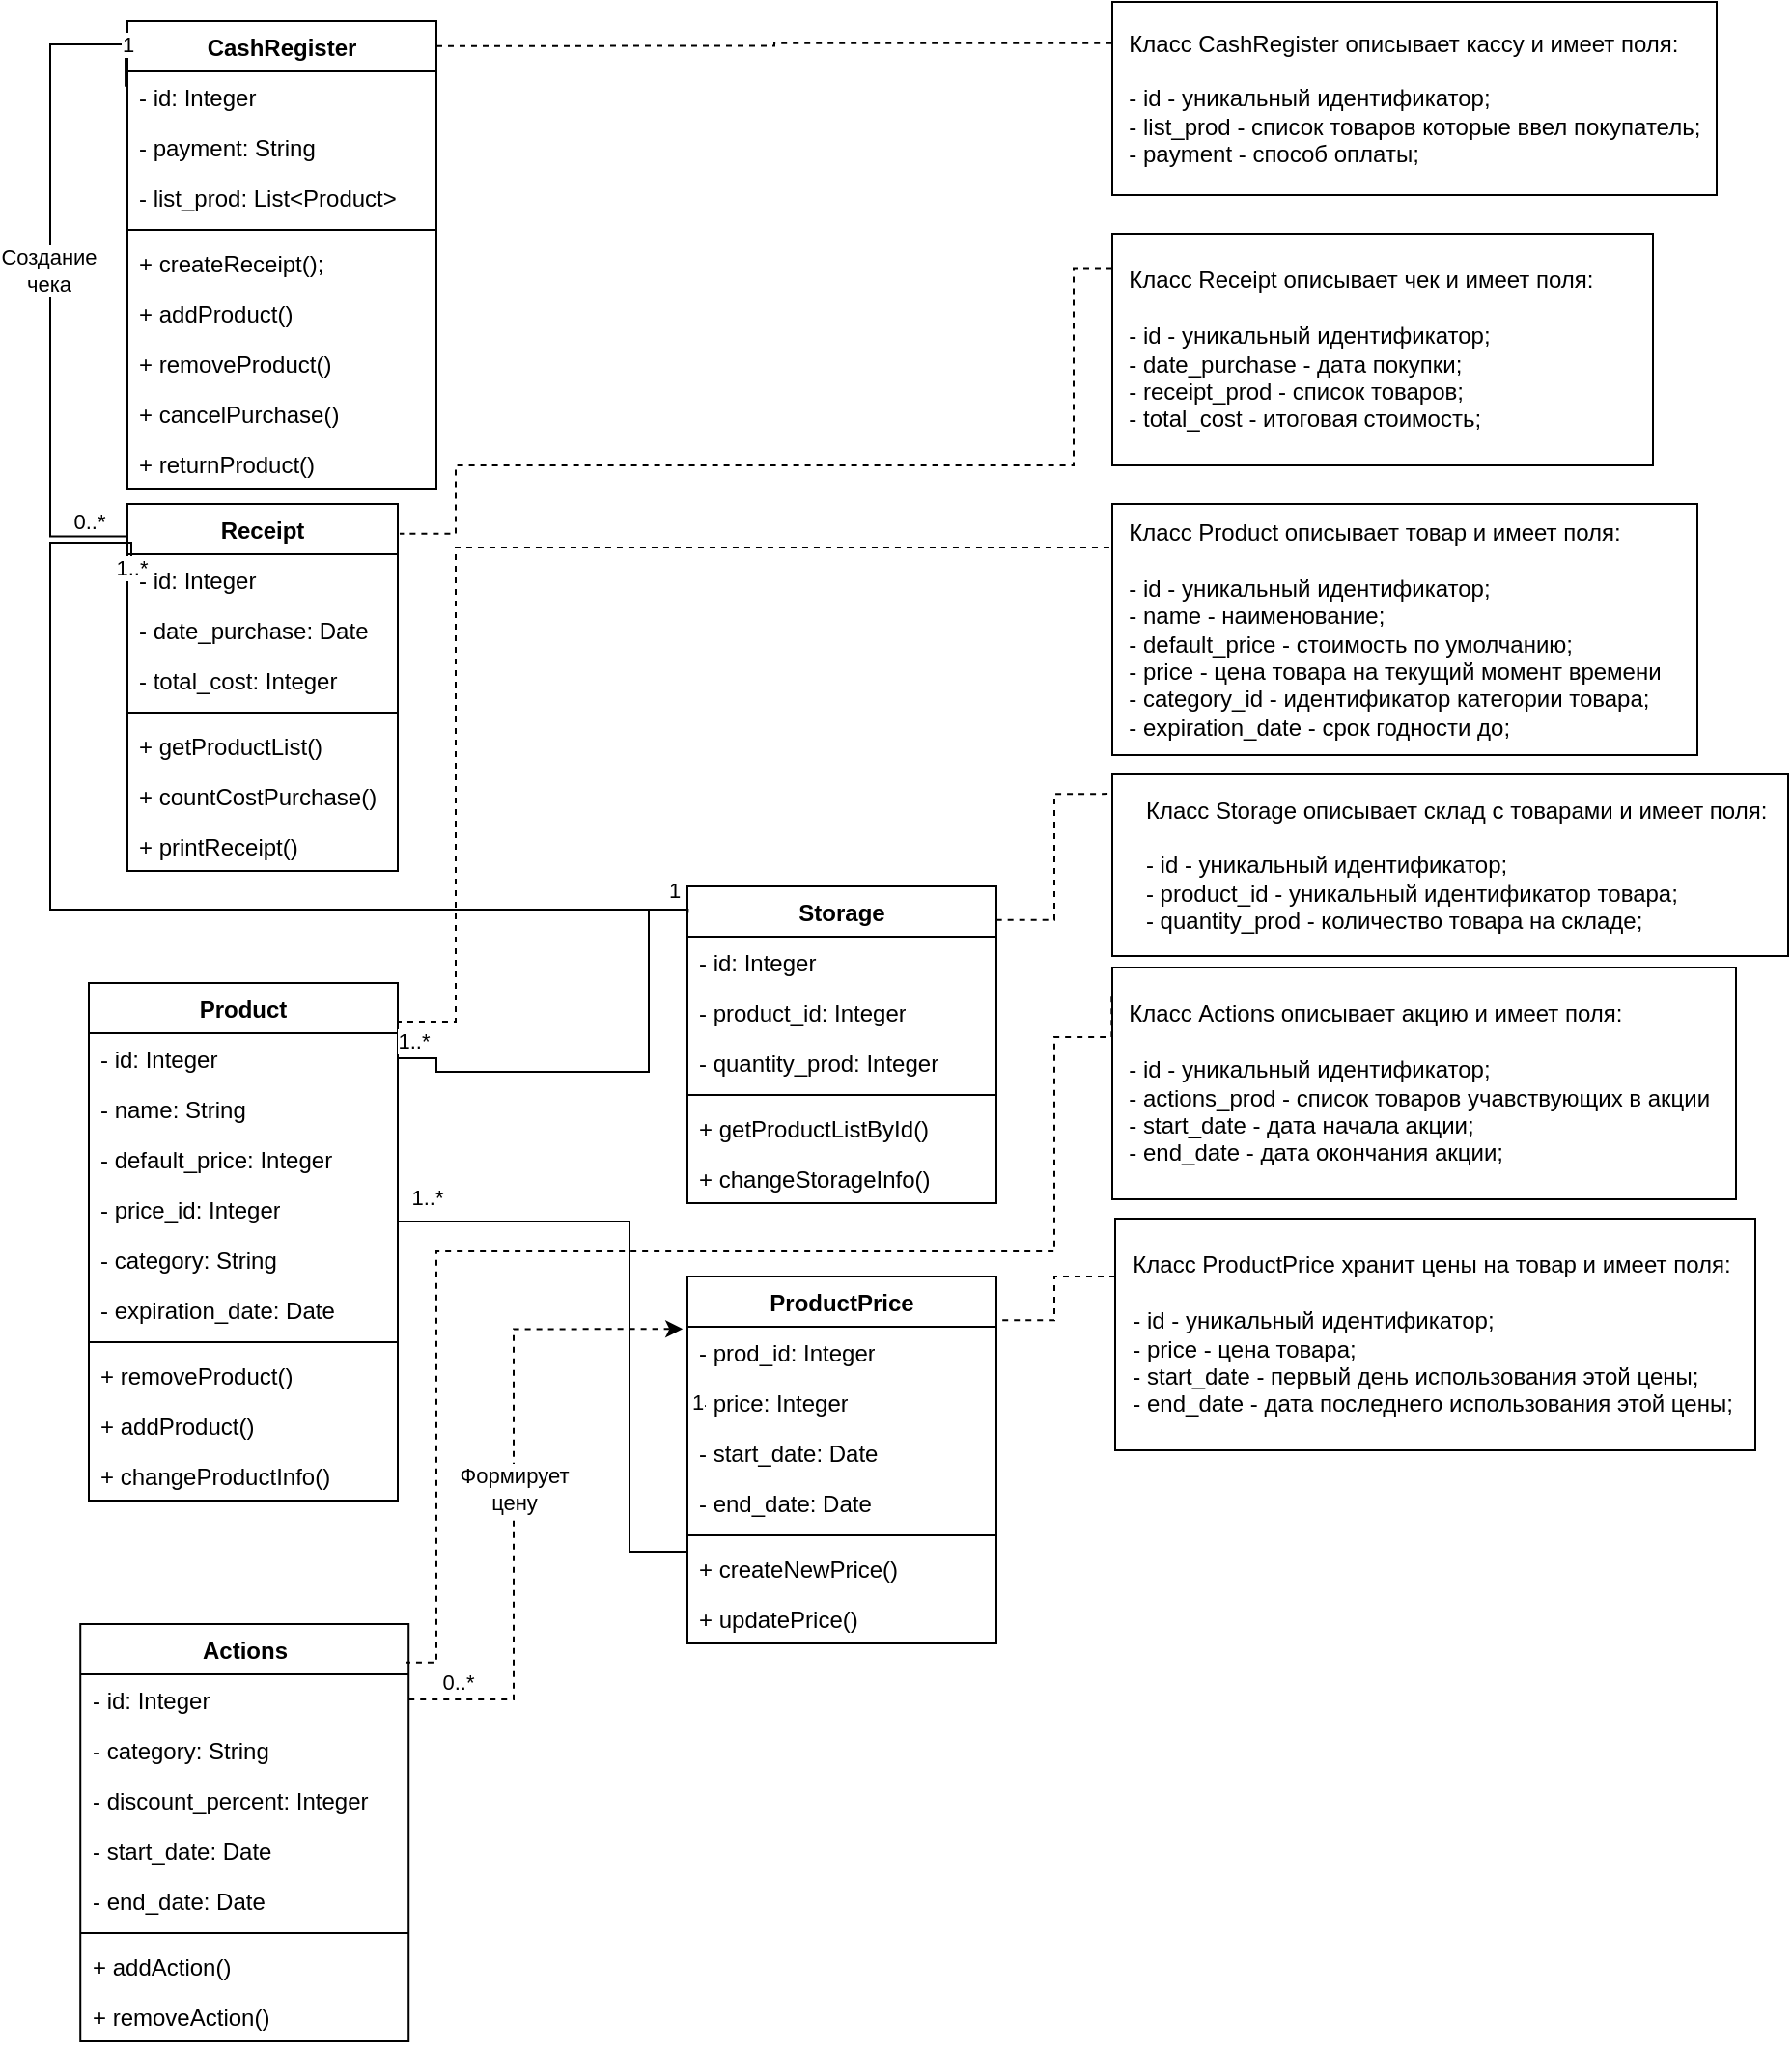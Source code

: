<mxfile version="24.8.3" pages="2">
  <diagram name="Страница — 1" id="jcjPnnef1QimTesesR7c">
    <mxGraphModel dx="1294" dy="1749" grid="1" gridSize="10" guides="1" tooltips="1" connect="1" arrows="1" fold="1" page="1" pageScale="1" pageWidth="827" pageHeight="1169" math="0" shadow="0">
      <root>
        <mxCell id="0" />
        <mxCell id="1" parent="0" />
        <mxCell id="q1_f-fq9vrWVQxnhj_u6-1" value="Product" style="swimlane;fontStyle=1;align=center;verticalAlign=top;childLayout=stackLayout;horizontal=1;startSize=26;horizontalStack=0;resizeParent=1;resizeParentMax=0;resizeLast=0;collapsible=1;marginBottom=0;whiteSpace=wrap;html=1;" vertex="1" parent="1">
          <mxGeometry x="60" y="-632" width="160" height="268" as="geometry" />
        </mxCell>
        <mxCell id="q1_f-fq9vrWVQxnhj_u6-5" value="- id: Integer" style="text;strokeColor=none;fillColor=none;align=left;verticalAlign=top;spacingLeft=4;spacingRight=4;overflow=hidden;rotatable=0;points=[[0,0.5],[1,0.5]];portConstraint=eastwest;whiteSpace=wrap;html=1;" vertex="1" parent="q1_f-fq9vrWVQxnhj_u6-1">
          <mxGeometry y="26" width="160" height="26" as="geometry" />
        </mxCell>
        <mxCell id="q1_f-fq9vrWVQxnhj_u6-6" value="- name: String" style="text;strokeColor=none;fillColor=none;align=left;verticalAlign=top;spacingLeft=4;spacingRight=4;overflow=hidden;rotatable=0;points=[[0,0.5],[1,0.5]];portConstraint=eastwest;whiteSpace=wrap;html=1;" vertex="1" parent="q1_f-fq9vrWVQxnhj_u6-1">
          <mxGeometry y="52" width="160" height="26" as="geometry" />
        </mxCell>
        <mxCell id="q1_f-fq9vrWVQxnhj_u6-7" value="- default_price: Integer" style="text;strokeColor=none;fillColor=none;align=left;verticalAlign=top;spacingLeft=4;spacingRight=4;overflow=hidden;rotatable=0;points=[[0,0.5],[1,0.5]];portConstraint=eastwest;whiteSpace=wrap;html=1;" vertex="1" parent="q1_f-fq9vrWVQxnhj_u6-1">
          <mxGeometry y="78" width="160" height="26" as="geometry" />
        </mxCell>
        <mxCell id="q1_f-fq9vrWVQxnhj_u6-145" value="- price_id: Integer" style="text;strokeColor=none;fillColor=none;align=left;verticalAlign=top;spacingLeft=4;spacingRight=4;overflow=hidden;rotatable=0;points=[[0,0.5],[1,0.5]];portConstraint=eastwest;whiteSpace=wrap;html=1;" vertex="1" parent="q1_f-fq9vrWVQxnhj_u6-1">
          <mxGeometry y="104" width="160" height="26" as="geometry" />
        </mxCell>
        <mxCell id="q1_f-fq9vrWVQxnhj_u6-2" value="- category: String" style="text;strokeColor=none;fillColor=none;align=left;verticalAlign=top;spacingLeft=4;spacingRight=4;overflow=hidden;rotatable=0;points=[[0,0.5],[1,0.5]];portConstraint=eastwest;whiteSpace=wrap;html=1;" vertex="1" parent="q1_f-fq9vrWVQxnhj_u6-1">
          <mxGeometry y="130" width="160" height="26" as="geometry" />
        </mxCell>
        <mxCell id="q1_f-fq9vrWVQxnhj_u6-39" value="- expiration_date: Date" style="text;strokeColor=none;fillColor=none;align=left;verticalAlign=top;spacingLeft=4;spacingRight=4;overflow=hidden;rotatable=0;points=[[0,0.5],[1,0.5]];portConstraint=eastwest;whiteSpace=wrap;html=1;" vertex="1" parent="q1_f-fq9vrWVQxnhj_u6-1">
          <mxGeometry y="156" width="160" height="26" as="geometry" />
        </mxCell>
        <mxCell id="q1_f-fq9vrWVQxnhj_u6-3" value="" style="line;strokeWidth=1;fillColor=none;align=left;verticalAlign=middle;spacingTop=-1;spacingLeft=3;spacingRight=3;rotatable=0;labelPosition=right;points=[];portConstraint=eastwest;strokeColor=inherit;" vertex="1" parent="q1_f-fq9vrWVQxnhj_u6-1">
          <mxGeometry y="182" width="160" height="8" as="geometry" />
        </mxCell>
        <mxCell id="q1_f-fq9vrWVQxnhj_u6-174" value="+ removeProduct&lt;span style=&quot;color: rgba(0, 0, 0, 0); font-family: monospace; font-size: 0px; text-wrap: nowrap;&quot;&gt;%3CmxGraphModel%3E%3Croot%3E%3CmxCell%20id%3D%220%22%2F%3E%3CmxCell%20id%3D%221%22%20parent%3D%220%22%2F%3E%3CmxCell%20id%3D%222%22%20value%3D%22%2B%20addPurchase()%22%20style%3D%22text%3BstrokeColor%3Dnone%3BfillColor%3Dnone%3Balign%3Dleft%3BverticalAlign%3Dtop%3BspacingLeft%3D4%3BspacingRight%3D4%3Boverflow%3Dhidden%3Brotatable%3D0%3Bpoints%3D%5B%5B0%2C0.5%5D%2C%5B1%2C0.5%5D%5D%3BportConstraint%3Deastwest%3BwhiteSpace%3Dwrap%3Bhtml%3D1%3B%22%20vertex%3D%221%22%20parent%3D%221%22%3E%3CmxGeometry%20x%3D%2280%22%20y%3D%22-1018%22%20width%3D%22300%22%20height%3D%2226%22%20as%3D%22geometry%22%2F%3E%3C%2FmxCell%3E%3C%2Froot%3E%3C%2FmxGraphModel%3E&lt;/span&gt;()" style="text;strokeColor=none;fillColor=none;align=left;verticalAlign=top;spacingLeft=4;spacingRight=4;overflow=hidden;rotatable=0;points=[[0,0.5],[1,0.5]];portConstraint=eastwest;whiteSpace=wrap;html=1;" vertex="1" parent="q1_f-fq9vrWVQxnhj_u6-1">
          <mxGeometry y="190" width="160" height="26" as="geometry" />
        </mxCell>
        <mxCell id="q1_f-fq9vrWVQxnhj_u6-179" value="+ addProduct&lt;span style=&quot;color: rgba(0, 0, 0, 0); font-family: monospace; font-size: 0px; text-wrap: nowrap;&quot;&gt;%3CmxGraphModel%3E%3Croot%3E%3CmxCell%20id%3D%220%22%2F%3E%3CmxCell%20id%3D%221%22%20parent%3D%220%22%2F%3E%3CmxCell%20id%3D%222%22%20value%3D%22%2B%20addPurchase()%22%20style%3D%22text%3BstrokeColor%3Dnone%3BfillColor%3Dnone%3Balign%3Dleft%3BverticalAlign%3Dtop%3BspacingLeft%3D4%3BspacingRight%3D4%3Boverflow%3Dhidden%3Brotatable%3D0%3Bpoints%3D%5B%5B0%2C0.5%5D%2C%5B1%2C0.5%5D%5D%3BportConstraint%3Deastwest%3BwhiteSpace%3Dwrap%3Bhtml%3D1%3B%22%20vertex%3D%221%22%20parent%3D%221%22%3E%3CmxGeometry%20x%3D%2280%22%20y%3D%22-1018%22%20width%3D%22300%22%20height%3D%2226%22%20as%3D%22geometry%22%2F%3E%3C%2FmxCell%3E%3C%2Froot%3E%3C%2FmxGraphModel%3E&lt;/span&gt;()" style="text;strokeColor=none;fillColor=none;align=left;verticalAlign=top;spacingLeft=4;spacingRight=4;overflow=hidden;rotatable=0;points=[[0,0.5],[1,0.5]];portConstraint=eastwest;whiteSpace=wrap;html=1;" vertex="1" parent="q1_f-fq9vrWVQxnhj_u6-1">
          <mxGeometry y="216" width="160" height="26" as="geometry" />
        </mxCell>
        <mxCell id="q1_f-fq9vrWVQxnhj_u6-173" value="+ changeProductInfo&lt;span style=&quot;color: rgba(0, 0, 0, 0); font-family: monospace; font-size: 0px; text-wrap: nowrap;&quot;&gt;%3CmxGraphModel%3E%3Croot%3E%3CmxCell%20id%3D%220%22%2F%3E%3CmxCell%20id%3D%221%22%20parent%3D%220%22%2F%3E%3CmxCell%20id%3D%222%22%20value%3D%22%2B%20addPurchase()%22%20style%3D%22text%3BstrokeColor%3Dnone%3BfillColor%3Dnone%3Balign%3Dleft%3BverticalAlign%3Dtop%3BspacingLeft%3D4%3BspacingRight%3D4%3Boverflow%3Dhidden%3Brotatable%3D0%3Bpoints%3D%5B%5B0%2C0.5%5D%2C%5B1%2C0.5%5D%5D%3BportConstraint%3Deastwest%3BwhiteSpace%3Dwrap%3Bhtml%3D1%3B%22%20vertex%3D%221%22%20parent%3D%221%22%3E%3CmxGeometry%20x%3D%2280%22%20y%3D%22-1018%22%20width%3D%22300%22%20height%3D%2226%22%20as%3D%22geometry%22%2F%3E%3C%2FmxCell%3E%3C%2Froot%3E%3C%2FmxGraphModel%3E&lt;/span&gt;()" style="text;strokeColor=none;fillColor=none;align=left;verticalAlign=top;spacingLeft=4;spacingRight=4;overflow=hidden;rotatable=0;points=[[0,0.5],[1,0.5]];portConstraint=eastwest;whiteSpace=wrap;html=1;" vertex="1" parent="q1_f-fq9vrWVQxnhj_u6-1">
          <mxGeometry y="242" width="160" height="26" as="geometry" />
        </mxCell>
        <mxCell id="q1_f-fq9vrWVQxnhj_u6-8" value="&amp;nbsp; Класс Product описывает товар и имеет поля:&amp;nbsp;&lt;div&gt;&lt;br&gt;&lt;div&gt;&amp;nbsp; - id - уникальный идентификатор;&lt;/div&gt;&lt;div&gt;&amp;nbsp; - name - наименование;&lt;/div&gt;&lt;div&gt;&amp;nbsp; - default_price - стоимость по умолчанию;&lt;/div&gt;&lt;div&gt;&amp;nbsp; - price - цена товара на текущий момент времени&lt;/div&gt;&lt;div&gt;&amp;nbsp; - category_id - идентификатор категории товара;&lt;/div&gt;&lt;/div&gt;&lt;div&gt;&amp;nbsp; - expiration_date - срок годности до;&lt;/div&gt;" style="html=1;dropTarget=0;whiteSpace=wrap;align=left;" vertex="1" parent="1">
          <mxGeometry x="590" y="-880" width="303" height="130" as="geometry" />
        </mxCell>
        <mxCell id="q1_f-fq9vrWVQxnhj_u6-12" value="Storage" style="swimlane;fontStyle=1;align=center;verticalAlign=top;childLayout=stackLayout;horizontal=1;startSize=26;horizontalStack=0;resizeParent=1;resizeParentMax=0;resizeLast=0;collapsible=1;marginBottom=0;whiteSpace=wrap;html=1;" vertex="1" parent="1">
          <mxGeometry x="370" y="-682" width="160" height="164" as="geometry" />
        </mxCell>
        <mxCell id="q1_f-fq9vrWVQxnhj_u6-20" value="- id: Integer" style="text;strokeColor=none;fillColor=none;align=left;verticalAlign=top;spacingLeft=4;spacingRight=4;overflow=hidden;rotatable=0;points=[[0,0.5],[1,0.5]];portConstraint=eastwest;whiteSpace=wrap;html=1;" vertex="1" parent="q1_f-fq9vrWVQxnhj_u6-12">
          <mxGeometry y="26" width="160" height="26" as="geometry" />
        </mxCell>
        <mxCell id="q1_f-fq9vrWVQxnhj_u6-21" value="- product_id: Integer" style="text;strokeColor=none;fillColor=none;align=left;verticalAlign=top;spacingLeft=4;spacingRight=4;overflow=hidden;rotatable=0;points=[[0,0.5],[1,0.5]];portConstraint=eastwest;whiteSpace=wrap;html=1;" vertex="1" parent="q1_f-fq9vrWVQxnhj_u6-12">
          <mxGeometry y="52" width="160" height="26" as="geometry" />
        </mxCell>
        <mxCell id="q1_f-fq9vrWVQxnhj_u6-13" value="- quantity_prod: Integer" style="text;strokeColor=none;fillColor=none;align=left;verticalAlign=top;spacingLeft=4;spacingRight=4;overflow=hidden;rotatable=0;points=[[0,0.5],[1,0.5]];portConstraint=eastwest;whiteSpace=wrap;html=1;" vertex="1" parent="q1_f-fq9vrWVQxnhj_u6-12">
          <mxGeometry y="78" width="160" height="26" as="geometry" />
        </mxCell>
        <mxCell id="q1_f-fq9vrWVQxnhj_u6-14" value="" style="line;strokeWidth=1;fillColor=none;align=left;verticalAlign=middle;spacingTop=-1;spacingLeft=3;spacingRight=3;rotatable=0;labelPosition=right;points=[];portConstraint=eastwest;strokeColor=inherit;" vertex="1" parent="q1_f-fq9vrWVQxnhj_u6-12">
          <mxGeometry y="104" width="160" height="8" as="geometry" />
        </mxCell>
        <mxCell id="q1_f-fq9vrWVQxnhj_u6-172" value="+ getProductListById()" style="text;strokeColor=none;fillColor=none;align=left;verticalAlign=top;spacingLeft=4;spacingRight=4;overflow=hidden;rotatable=0;points=[[0,0.5],[1,0.5]];portConstraint=eastwest;whiteSpace=wrap;html=1;" vertex="1" parent="q1_f-fq9vrWVQxnhj_u6-12">
          <mxGeometry y="112" width="160" height="26" as="geometry" />
        </mxCell>
        <mxCell id="q1_f-fq9vrWVQxnhj_u6-185" value="+ changeStorageInfo()" style="text;strokeColor=none;fillColor=none;align=left;verticalAlign=top;spacingLeft=4;spacingRight=4;overflow=hidden;rotatable=0;points=[[0,0.5],[1,0.5]];portConstraint=eastwest;whiteSpace=wrap;html=1;" vertex="1" parent="q1_f-fq9vrWVQxnhj_u6-12">
          <mxGeometry y="138" width="160" height="26" as="geometry" />
        </mxCell>
        <mxCell id="q1_f-fq9vrWVQxnhj_u6-16" value="&lt;div style=&quot;text-align: left;&quot;&gt;&lt;span style=&quot;background-color: initial;&quot;&gt;&amp;nbsp; Класс Storage описывает склад с товарами и имеет поля:&lt;/span&gt;&lt;/div&gt;&lt;div style=&quot;text-align: left;&quot;&gt;&lt;span style=&quot;background-color: initial;&quot;&gt;&lt;br&gt;&lt;/span&gt;&lt;/div&gt;&lt;div style=&quot;text-align: left;&quot;&gt;&amp;nbsp; - id - уникальный идентификатор;&lt;/div&gt;&lt;div style=&quot;text-align: left;&quot;&gt;&amp;nbsp; - product_id - уникальный идентификатор товара;&amp;nbsp;&lt;/div&gt;&lt;div style=&quot;text-align: left;&quot;&gt;&amp;nbsp; - quantity_prod - количество товара на складе;&lt;/div&gt;" style="html=1;dropTarget=0;whiteSpace=wrap;perimeterSpacing=0;" vertex="1" parent="1">
          <mxGeometry x="590" y="-740" width="350" height="94" as="geometry" />
        </mxCell>
        <mxCell id="q1_f-fq9vrWVQxnhj_u6-22" style="edgeStyle=orthogonalEdgeStyle;rounded=0;orthogonalLoop=1;jettySize=auto;html=1;dashed=1;endArrow=none;endFill=0;exitX=-0.005;exitY=0.173;exitDx=0;exitDy=0;exitPerimeter=0;entryX=1;entryY=0.069;entryDx=0;entryDy=0;entryPerimeter=0;" edge="1" parent="1" source="q1_f-fq9vrWVQxnhj_u6-8" target="q1_f-fq9vrWVQxnhj_u6-1">
          <mxGeometry relative="1" as="geometry">
            <mxPoint x="-1" y="-700" as="sourcePoint" />
            <mxPoint x="48.4" y="-701.38" as="targetPoint" />
            <Array as="points">
              <mxPoint x="250" y="-858" />
              <mxPoint x="250" y="-612" />
              <mxPoint x="220" y="-612" />
            </Array>
          </mxGeometry>
        </mxCell>
        <mxCell id="q1_f-fq9vrWVQxnhj_u6-23" style="edgeStyle=orthogonalEdgeStyle;rounded=0;orthogonalLoop=1;jettySize=auto;html=1;exitX=0.999;exitY=0.106;exitDx=0;exitDy=0;entryX=-0.002;entryY=0.107;entryDx=0;entryDy=0;entryPerimeter=0;exitPerimeter=0;endArrow=none;endFill=0;dashed=1;" edge="1" parent="1" source="q1_f-fq9vrWVQxnhj_u6-12" target="q1_f-fq9vrWVQxnhj_u6-16">
          <mxGeometry relative="1" as="geometry">
            <mxPoint x="560" y="-722.8" as="sourcePoint" />
          </mxGeometry>
        </mxCell>
        <mxCell id="q1_f-fq9vrWVQxnhj_u6-24" style="edgeStyle=orthogonalEdgeStyle;rounded=0;orthogonalLoop=1;jettySize=auto;html=1;exitX=1;exitY=0.5;exitDx=0;exitDy=0;endArrow=none;endFill=0;startArrow=none;startFill=0;entryX=0.001;entryY=0.084;entryDx=0;entryDy=0;entryPerimeter=0;" edge="1" parent="1" source="q1_f-fq9vrWVQxnhj_u6-5" target="q1_f-fq9vrWVQxnhj_u6-12">
          <mxGeometry relative="1" as="geometry">
            <mxPoint x="360" y="-660" as="targetPoint" />
            <Array as="points">
              <mxPoint x="240" y="-593" />
              <mxPoint x="240" y="-586" />
              <mxPoint x="350" y="-586" />
              <mxPoint x="350" y="-670" />
              <mxPoint x="370" y="-670" />
            </Array>
          </mxGeometry>
        </mxCell>
        <mxCell id="q1_f-fq9vrWVQxnhj_u6-126" value="1..*" style="edgeLabel;html=1;align=center;verticalAlign=middle;resizable=0;points=[];" vertex="1" connectable="0" parent="q1_f-fq9vrWVQxnhj_u6-24">
          <mxGeometry x="-0.868" y="-2" relative="1" as="geometry">
            <mxPoint x="-8" y="-11" as="offset" />
          </mxGeometry>
        </mxCell>
        <mxCell id="q1_f-fq9vrWVQxnhj_u6-40" value="Actions" style="swimlane;fontStyle=1;align=center;verticalAlign=top;childLayout=stackLayout;horizontal=1;startSize=26;horizontalStack=0;resizeParent=1;resizeParentMax=0;resizeLast=0;collapsible=1;marginBottom=0;whiteSpace=wrap;html=1;" vertex="1" parent="1">
          <mxGeometry x="55.61" y="-300" width="170" height="216" as="geometry" />
        </mxCell>
        <mxCell id="q1_f-fq9vrWVQxnhj_u6-44" value="- id: Integer" style="text;strokeColor=none;fillColor=none;align=left;verticalAlign=top;spacingLeft=4;spacingRight=4;overflow=hidden;rotatable=0;points=[[0,0.5],[1,0.5]];portConstraint=eastwest;whiteSpace=wrap;html=1;" vertex="1" parent="q1_f-fq9vrWVQxnhj_u6-40">
          <mxGeometry y="26" width="170" height="26" as="geometry" />
        </mxCell>
        <mxCell id="q1_f-fq9vrWVQxnhj_u6-118" value="- category: String" style="text;strokeColor=none;fillColor=none;align=left;verticalAlign=top;spacingLeft=4;spacingRight=4;overflow=hidden;rotatable=0;points=[[0,0.5],[1,0.5]];portConstraint=eastwest;whiteSpace=wrap;html=1;" vertex="1" parent="q1_f-fq9vrWVQxnhj_u6-40">
          <mxGeometry y="52" width="170" height="26" as="geometry" />
        </mxCell>
        <mxCell id="q1_f-fq9vrWVQxnhj_u6-180" value="- discount_percent: Integer" style="text;strokeColor=none;fillColor=none;align=left;verticalAlign=top;spacingLeft=4;spacingRight=4;overflow=hidden;rotatable=0;points=[[0,0.5],[1,0.5]];portConstraint=eastwest;whiteSpace=wrap;html=1;" vertex="1" parent="q1_f-fq9vrWVQxnhj_u6-40">
          <mxGeometry y="78" width="170" height="26" as="geometry" />
        </mxCell>
        <mxCell id="q1_f-fq9vrWVQxnhj_u6-41" value="- start_date: Date" style="text;strokeColor=none;fillColor=none;align=left;verticalAlign=top;spacingLeft=4;spacingRight=4;overflow=hidden;rotatable=0;points=[[0,0.5],[1,0.5]];portConstraint=eastwest;whiteSpace=wrap;html=1;" vertex="1" parent="q1_f-fq9vrWVQxnhj_u6-40">
          <mxGeometry y="104" width="170" height="26" as="geometry" />
        </mxCell>
        <mxCell id="q1_f-fq9vrWVQxnhj_u6-45" value="- end_date: Date" style="text;strokeColor=none;fillColor=none;align=left;verticalAlign=top;spacingLeft=4;spacingRight=4;overflow=hidden;rotatable=0;points=[[0,0.5],[1,0.5]];portConstraint=eastwest;whiteSpace=wrap;html=1;" vertex="1" parent="q1_f-fq9vrWVQxnhj_u6-40">
          <mxGeometry y="130" width="170" height="26" as="geometry" />
        </mxCell>
        <mxCell id="q1_f-fq9vrWVQxnhj_u6-42" value="" style="line;strokeWidth=1;fillColor=none;align=left;verticalAlign=middle;spacingTop=-1;spacingLeft=3;spacingRight=3;rotatable=0;labelPosition=right;points=[];portConstraint=eastwest;strokeColor=inherit;" vertex="1" parent="q1_f-fq9vrWVQxnhj_u6-40">
          <mxGeometry y="156" width="170" height="8" as="geometry" />
        </mxCell>
        <mxCell id="q1_f-fq9vrWVQxnhj_u6-178" value="+ addAction&lt;span style=&quot;color: rgba(0, 0, 0, 0); font-family: monospace; font-size: 0px; text-wrap: nowrap;&quot;&gt;%3CmxGraphModel%3E%3Croot%3E%3CmxCell%20id%3D%220%22%2F%3E%3CmxCell%20id%3D%221%22%20parent%3D%220%22%2F%3E%3CmxCell%20id%3D%222%22%20value%3D%22%2B%20addPurchase()%22%20style%3D%22text%3BstrokeColor%3Dnone%3BfillColor%3Dnone%3Balign%3Dleft%3BverticalAlign%3Dtop%3BspacingLeft%3D4%3BspacingRight%3D4%3Boverflow%3Dhidden%3Brotatable%3D0%3Bpoints%3D%5B%5B0%2C0.5%5D%2C%5B1%2C0.5%5D%5D%3BportConstraint%3Deastwest%3BwhiteSpace%3Dwrap%3Bhtml%3D1%3B%22%20vertex%3D%221%22%20parent%3D%221%22%3E%3CmxGeometry%20x%3D%2280%22%20y%3D%22-1018%22%20width%3D%22300%22%20height%3D%2226%22%20as%3D%22geometry%22%2F%3E%3C%2FmxCell%3E%3C%2Froot%3E%3C%2FmxGraphModel%3E&lt;/span&gt;()" style="text;strokeColor=none;fillColor=none;align=left;verticalAlign=top;spacingLeft=4;spacingRight=4;overflow=hidden;rotatable=0;points=[[0,0.5],[1,0.5]];portConstraint=eastwest;whiteSpace=wrap;html=1;" vertex="1" parent="q1_f-fq9vrWVQxnhj_u6-40">
          <mxGeometry y="164" width="170" height="26" as="geometry" />
        </mxCell>
        <mxCell id="q1_f-fq9vrWVQxnhj_u6-177" value="+ removeAction&lt;span style=&quot;color: rgba(0, 0, 0, 0); font-family: monospace; font-size: 0px; text-wrap: nowrap;&quot;&gt;%3CmxGraphModel%3E%3Croot%3E%3CmxCell%20id%3D%220%22%2F%3E%3CmxCell%20id%3D%221%22%20parent%3D%220%22%2F%3E%3CmxCell%20id%3D%222%22%20value%3D%22%2B%20addPurchase()%22%20style%3D%22text%3BstrokeColor%3Dnone%3BfillColor%3Dnone%3Balign%3Dleft%3BverticalAlign%3Dtop%3BspacingLeft%3D4%3BspacingRight%3D4%3Boverflow%3Dhidden%3Brotatable%3D0%3Bpoints%3D%5B%5B0%2C0.5%5D%2C%5B1%2C0.5%5D%5D%3BportConstraint%3Deastwest%3BwhiteSpace%3Dwrap%3Bhtml%3D1%3B%22%20vertex%3D%221%22%20parent%3D%221%22%3E%3CmxGeometry%20x%3D%2280%22%20y%3D%22-1018%22%20width%3D%22300%22%20height%3D%2226%22%20as%3D%22geometry%22%2F%3E%3C%2FmxCell%3E%3C%2Froot%3E%3C%2FmxGraphModel%3E&lt;/span&gt;()" style="text;strokeColor=none;fillColor=none;align=left;verticalAlign=top;spacingLeft=4;spacingRight=4;overflow=hidden;rotatable=0;points=[[0,0.5],[1,0.5]];portConstraint=eastwest;whiteSpace=wrap;html=1;" vertex="1" parent="q1_f-fq9vrWVQxnhj_u6-40">
          <mxGeometry y="190" width="170" height="26" as="geometry" />
        </mxCell>
        <mxCell id="q1_f-fq9vrWVQxnhj_u6-81" value="&amp;nbsp; Класс Actions описывает акцию и имеет поля:&amp;nbsp;&lt;div&gt;&lt;br&gt;&lt;div&gt;&amp;nbsp; - id - уникальный идентификатор;&lt;/div&gt;&lt;div&gt;&amp;nbsp; - actions_prod - список товаров учавствующих в акции&lt;br&gt;&lt;/div&gt;&lt;div&gt;&lt;span style=&quot;background-color: initial;&quot;&gt;&amp;nbsp; - start_date - дата начала акции;&lt;/span&gt;&lt;br&gt;&lt;/div&gt;&lt;/div&gt;&lt;div&gt;&amp;nbsp; - end_date - дата окончания акции;&lt;/div&gt;" style="html=1;dropTarget=0;whiteSpace=wrap;align=left;" vertex="1" parent="1">
          <mxGeometry x="590" y="-640" width="323" height="120" as="geometry" />
        </mxCell>
        <mxCell id="q1_f-fq9vrWVQxnhj_u6-82" style="edgeStyle=orthogonalEdgeStyle;rounded=0;orthogonalLoop=1;jettySize=auto;html=1;entryX=0.993;entryY=0.092;entryDx=0;entryDy=0;entryPerimeter=0;endArrow=none;endFill=0;dashed=1;exitX=-0.001;exitY=0.126;exitDx=0;exitDy=0;exitPerimeter=0;" edge="1" parent="1" source="q1_f-fq9vrWVQxnhj_u6-81" target="q1_f-fq9vrWVQxnhj_u6-40">
          <mxGeometry relative="1" as="geometry">
            <mxPoint x="-40" y="-440" as="sourcePoint" />
            <mxPoint x="-20.0" y="-442.9" as="targetPoint" />
            <Array as="points">
              <mxPoint x="590" y="-604" />
              <mxPoint x="560" y="-604" />
              <mxPoint x="560" y="-493" />
              <mxPoint x="240" y="-493" />
              <mxPoint x="240" y="-280" />
            </Array>
          </mxGeometry>
        </mxCell>
        <mxCell id="q1_f-fq9vrWVQxnhj_u6-86" value="Receipt" style="swimlane;fontStyle=1;align=center;verticalAlign=top;childLayout=stackLayout;horizontal=1;startSize=26;horizontalStack=0;resizeParent=1;resizeParentMax=0;resizeLast=0;collapsible=1;marginBottom=0;whiteSpace=wrap;html=1;" vertex="1" parent="1">
          <mxGeometry x="80" y="-880" width="140" height="190" as="geometry" />
        </mxCell>
        <mxCell id="q1_f-fq9vrWVQxnhj_u6-90" value="- id: Integer" style="text;strokeColor=none;fillColor=none;align=left;verticalAlign=top;spacingLeft=4;spacingRight=4;overflow=hidden;rotatable=0;points=[[0,0.5],[1,0.5]];portConstraint=eastwest;whiteSpace=wrap;html=1;" vertex="1" parent="q1_f-fq9vrWVQxnhj_u6-86">
          <mxGeometry y="26" width="140" height="26" as="geometry" />
        </mxCell>
        <mxCell id="q1_f-fq9vrWVQxnhj_u6-91" value="- date_purchase: Date" style="text;strokeColor=none;fillColor=none;align=left;verticalAlign=top;spacingLeft=4;spacingRight=4;overflow=hidden;rotatable=0;points=[[0,0.5],[1,0.5]];portConstraint=eastwest;whiteSpace=wrap;html=1;" vertex="1" parent="q1_f-fq9vrWVQxnhj_u6-86">
          <mxGeometry y="52" width="140" height="26" as="geometry" />
        </mxCell>
        <mxCell id="q1_f-fq9vrWVQxnhj_u6-93" value="- total_cost: Integer" style="text;strokeColor=none;fillColor=none;align=left;verticalAlign=top;spacingLeft=4;spacingRight=4;overflow=hidden;rotatable=0;points=[[0,0.5],[1,0.5]];portConstraint=eastwest;whiteSpace=wrap;html=1;" vertex="1" parent="q1_f-fq9vrWVQxnhj_u6-86">
          <mxGeometry y="78" width="140" height="26" as="geometry" />
        </mxCell>
        <mxCell id="q1_f-fq9vrWVQxnhj_u6-88" value="" style="line;strokeWidth=1;fillColor=none;align=left;verticalAlign=middle;spacingTop=-1;spacingLeft=3;spacingRight=3;rotatable=0;labelPosition=right;points=[];portConstraint=eastwest;strokeColor=inherit;" vertex="1" parent="q1_f-fq9vrWVQxnhj_u6-86">
          <mxGeometry y="104" width="140" height="8" as="geometry" />
        </mxCell>
        <mxCell id="q1_f-fq9vrWVQxnhj_u6-170" value="+ getProductList&lt;span style=&quot;color: rgba(0, 0, 0, 0); font-family: monospace; font-size: 0px; text-wrap: nowrap;&quot;&gt;%3CmxGraphModel%3E%3Croot%3E%3CmxCell%20id%3D%220%22%2F%3E%3CmxCell%20id%3D%221%22%20parent%3D%220%22%2F%3E%3CmxCell%20id%3D%222%22%20value%3D%22%2B%20addPurchase()%22%20style%3D%22text%3BstrokeColor%3Dnone%3BfillColor%3Dnone%3Balign%3Dleft%3BverticalAlign%3Dtop%3BspacingLeft%3D4%3BspacingRight%3D4%3Boverflow%3Dhidden%3Brotatable%3D0%3Bpoints%3D%5B%5B0%2C0.5%5D%2C%5B1%2C0.5%5D%5D%3BportConstraint%3Deastwest%3BwhiteSpace%3Dwrap%3Bhtml%3D1%3B%22%20vertex%3D%221%22%20parent%3D%221%22%3E%3CmxGeometry%20x%3D%2280%22%20y%3D%22-1018%22%20width%3D%22300%22%20height%3D%2226%22%20as%3D%22geometry%22%2F%3E%3C%2FmxCell%3E%3C%2Froot%3E%3C%2FmxGraphModel%3E&lt;/span&gt;()" style="text;strokeColor=none;fillColor=none;align=left;verticalAlign=top;spacingLeft=4;spacingRight=4;overflow=hidden;rotatable=0;points=[[0,0.5],[1,0.5]];portConstraint=eastwest;whiteSpace=wrap;html=1;" vertex="1" parent="q1_f-fq9vrWVQxnhj_u6-86">
          <mxGeometry y="112" width="140" height="26" as="geometry" />
        </mxCell>
        <mxCell id="q1_f-fq9vrWVQxnhj_u6-171" value="+ countCostPurchase()" style="text;strokeColor=none;fillColor=none;align=left;verticalAlign=top;spacingLeft=4;spacingRight=4;overflow=hidden;rotatable=0;points=[[0,0.5],[1,0.5]];portConstraint=eastwest;whiteSpace=wrap;html=1;" vertex="1" parent="q1_f-fq9vrWVQxnhj_u6-86">
          <mxGeometry y="138" width="140" height="26" as="geometry" />
        </mxCell>
        <mxCell id="q1_f-fq9vrWVQxnhj_u6-175" value="+ printReceipt()" style="text;strokeColor=none;fillColor=none;align=left;verticalAlign=top;spacingLeft=4;spacingRight=4;overflow=hidden;rotatable=0;points=[[0,0.5],[1,0.5]];portConstraint=eastwest;whiteSpace=wrap;html=1;" vertex="1" parent="q1_f-fq9vrWVQxnhj_u6-86">
          <mxGeometry y="164" width="140" height="26" as="geometry" />
        </mxCell>
        <mxCell id="q1_f-fq9vrWVQxnhj_u6-107" value="CashRegister" style="swimlane;fontStyle=1;align=center;verticalAlign=top;childLayout=stackLayout;horizontal=1;startSize=26;horizontalStack=0;resizeParent=1;resizeParentMax=0;resizeLast=0;collapsible=1;marginBottom=0;whiteSpace=wrap;html=1;" vertex="1" parent="1">
          <mxGeometry x="80" y="-1130" width="160" height="242" as="geometry" />
        </mxCell>
        <mxCell id="q1_f-fq9vrWVQxnhj_u6-150" value="- id: Integer" style="text;strokeColor=none;fillColor=none;align=left;verticalAlign=top;spacingLeft=4;spacingRight=4;overflow=hidden;rotatable=0;points=[[0,0.5],[1,0.5]];portConstraint=eastwest;whiteSpace=wrap;html=1;" vertex="1" parent="q1_f-fq9vrWVQxnhj_u6-107">
          <mxGeometry y="26" width="160" height="26" as="geometry" />
        </mxCell>
        <mxCell id="q1_f-fq9vrWVQxnhj_u6-187" value="- payment: String" style="text;strokeColor=none;fillColor=none;align=left;verticalAlign=top;spacingLeft=4;spacingRight=4;overflow=hidden;rotatable=0;points=[[0,0.5],[1,0.5]];portConstraint=eastwest;whiteSpace=wrap;html=1;" vertex="1" parent="q1_f-fq9vrWVQxnhj_u6-107">
          <mxGeometry y="52" width="160" height="26" as="geometry" />
        </mxCell>
        <mxCell id="q1_f-fq9vrWVQxnhj_u6-117" value="- list_prod: List&amp;lt;Product&amp;gt;" style="text;strokeColor=none;fillColor=none;align=left;verticalAlign=top;spacingLeft=4;spacingRight=4;overflow=hidden;rotatable=0;points=[[0,0.5],[1,0.5]];portConstraint=eastwest;whiteSpace=wrap;html=1;" vertex="1" parent="q1_f-fq9vrWVQxnhj_u6-107">
          <mxGeometry y="78" width="160" height="26" as="geometry" />
        </mxCell>
        <mxCell id="q1_f-fq9vrWVQxnhj_u6-109" value="" style="line;strokeWidth=1;fillColor=none;align=left;verticalAlign=middle;spacingTop=-1;spacingLeft=3;spacingRight=3;rotatable=0;labelPosition=right;points=[];portConstraint=eastwest;strokeColor=inherit;" vertex="1" parent="q1_f-fq9vrWVQxnhj_u6-107">
          <mxGeometry y="104" width="160" height="8" as="geometry" />
        </mxCell>
        <mxCell id="q1_f-fq9vrWVQxnhj_u6-165" value="+ createReceipt();" style="text;strokeColor=none;fillColor=none;align=left;verticalAlign=top;spacingLeft=4;spacingRight=4;overflow=hidden;rotatable=0;points=[[0,0.5],[1,0.5]];portConstraint=eastwest;whiteSpace=wrap;html=1;" vertex="1" parent="q1_f-fq9vrWVQxnhj_u6-107">
          <mxGeometry y="112" width="160" height="26" as="geometry" />
        </mxCell>
        <mxCell id="q1_f-fq9vrWVQxnhj_u6-168" value="+ addProduct&lt;span style=&quot;color: rgba(0, 0, 0, 0); font-family: monospace; font-size: 0px; text-wrap: nowrap;&quot;&gt;%3CmxGraphModel%3E%3Croot%3E%3CmxCell%20id%3D%220%22%2F%3E%3CmxCell%20id%3D%221%22%20parent%3D%220%22%2F%3E%3CmxCell%20id%3D%222%22%20value%3D%22%2B%20addPurchase()%22%20style%3D%22text%3BstrokeColor%3Dnone%3BfillColor%3Dnone%3Balign%3Dleft%3BverticalAlign%3Dtop%3BspacingLeft%3D4%3BspacingRight%3D4%3Boverflow%3Dhidden%3Brotatable%3D0%3Bpoints%3D%5B%5B0%2C0.5%5D%2C%5B1%2C0.5%5D%5D%3BportConstraint%3Deastwest%3BwhiteSpace%3Dwrap%3Bhtml%3D1%3B%22%20vertex%3D%221%22%20parent%3D%221%22%3E%3CmxGeometry%20x%3D%2280%22%20y%3D%22-1018%22%20width%3D%22300%22%20height%3D%2226%22%20as%3D%22geometry%22%2F%3E%3C%2FmxCell%3E%3C%2Froot%3E%3C%2FmxGraphModel%3E&lt;/span&gt;()" style="text;strokeColor=none;fillColor=none;align=left;verticalAlign=top;spacingLeft=4;spacingRight=4;overflow=hidden;rotatable=0;points=[[0,0.5],[1,0.5]];portConstraint=eastwest;whiteSpace=wrap;html=1;" vertex="1" parent="q1_f-fq9vrWVQxnhj_u6-107">
          <mxGeometry y="138" width="160" height="26" as="geometry" />
        </mxCell>
        <mxCell id="q1_f-fq9vrWVQxnhj_u6-169" value="+ removeProduct&lt;span style=&quot;color: rgba(0, 0, 0, 0); font-family: monospace; font-size: 0px; text-wrap: nowrap;&quot;&gt;%3CmxGraphModel%3E%3Croot%3E%3CmxCell%20id%3D%220%22%2F%3E%3CmxCell%20id%3D%221%22%20parent%3D%220%22%2F%3E%3CmxCell%20id%3D%222%22%20value%3D%22%2B%20addPurchase()%22%20style%3D%22text%3BstrokeColor%3Dnone%3BfillColor%3Dnone%3Balign%3Dleft%3BverticalAlign%3Dtop%3BspacingLeft%3D4%3BspacingRight%3D4%3Boverflow%3Dhidden%3Brotatable%3D0%3Bpoints%3D%5B%5B0%2C0.5%5D%2C%5B1%2C0.5%5D%5D%3BportConstraint%3Deastwest%3BwhiteSpace%3Dwrap%3Bhtml%3D1%3B%22%20vertex%3D%221%22%20parent%3D%221%22%3E%3CmxGeometry%20x%3D%2280%22%20y%3D%22-1018%22%20width%3D%22300%22%20height%3D%2226%22%20as%3D%22geometry%22%2F%3E%3C%2FmxCell%3E%3C%2Froot%3E%3C%2FmxGraphModel%3E&lt;/span&gt;()" style="text;strokeColor=none;fillColor=none;align=left;verticalAlign=top;spacingLeft=4;spacingRight=4;overflow=hidden;rotatable=0;points=[[0,0.5],[1,0.5]];portConstraint=eastwest;whiteSpace=wrap;html=1;" vertex="1" parent="q1_f-fq9vrWVQxnhj_u6-107">
          <mxGeometry y="164" width="160" height="26" as="geometry" />
        </mxCell>
        <mxCell id="q1_f-fq9vrWVQxnhj_u6-167" value="+ cancelPurchase()" style="text;strokeColor=none;fillColor=none;align=left;verticalAlign=top;spacingLeft=4;spacingRight=4;overflow=hidden;rotatable=0;points=[[0,0.5],[1,0.5]];portConstraint=eastwest;whiteSpace=wrap;html=1;" vertex="1" parent="q1_f-fq9vrWVQxnhj_u6-107">
          <mxGeometry y="190" width="160" height="26" as="geometry" />
        </mxCell>
        <mxCell id="q1_f-fq9vrWVQxnhj_u6-193" value="+ returnProduct()" style="text;strokeColor=none;fillColor=none;align=left;verticalAlign=top;spacingLeft=4;spacingRight=4;overflow=hidden;rotatable=0;points=[[0,0.5],[1,0.5]];portConstraint=eastwest;whiteSpace=wrap;html=1;" vertex="1" parent="q1_f-fq9vrWVQxnhj_u6-107">
          <mxGeometry y="216" width="160" height="26" as="geometry" />
        </mxCell>
        <mxCell id="q1_f-fq9vrWVQxnhj_u6-115" value="&amp;nbsp; Класс Receipt описывает чек и имеет поля:&amp;nbsp;&lt;div&gt;&lt;br&gt;&lt;div&gt;&amp;nbsp; - id - уникальный идентификатор;&lt;/div&gt;&lt;div&gt;&amp;nbsp; - date_purchase - дата покупки;&lt;/div&gt;&lt;div&gt;&amp;nbsp; - receipt_prod - список товаров;&lt;/div&gt;&lt;div&gt;&amp;nbsp; - total_cost - итоговая стоимость;&lt;/div&gt;&lt;/div&gt;" style="html=1;dropTarget=0;whiteSpace=wrap;align=left;" vertex="1" parent="1">
          <mxGeometry x="590" y="-1020" width="280" height="120" as="geometry" />
        </mxCell>
        <mxCell id="q1_f-fq9vrWVQxnhj_u6-116" style="edgeStyle=orthogonalEdgeStyle;rounded=0;orthogonalLoop=1;jettySize=auto;html=1;exitX=0;exitY=0.152;exitDx=0;exitDy=0;entryX=1.007;entryY=0.081;entryDx=0;entryDy=0;entryPerimeter=0;exitPerimeter=0;endArrow=none;endFill=0;dashed=1;" edge="1" parent="1" source="q1_f-fq9vrWVQxnhj_u6-115" target="q1_f-fq9vrWVQxnhj_u6-86">
          <mxGeometry relative="1" as="geometry">
            <Array as="points">
              <mxPoint x="570" y="-1002" />
              <mxPoint x="570" y="-900" />
              <mxPoint x="250" y="-900" />
              <mxPoint x="250" y="-865" />
            </Array>
          </mxGeometry>
        </mxCell>
        <mxCell id="q1_f-fq9vrWVQxnhj_u6-139" value="ProductPrice" style="swimlane;fontStyle=1;align=center;verticalAlign=top;childLayout=stackLayout;horizontal=1;startSize=26;horizontalStack=0;resizeParent=1;resizeParentMax=0;resizeLast=0;collapsible=1;marginBottom=0;whiteSpace=wrap;html=1;" vertex="1" parent="1">
          <mxGeometry x="370" y="-480" width="160" height="190" as="geometry" />
        </mxCell>
        <mxCell id="q1_f-fq9vrWVQxnhj_u6-143" value="- prod_id: Integer" style="text;strokeColor=none;fillColor=none;align=left;verticalAlign=top;spacingLeft=4;spacingRight=4;overflow=hidden;rotatable=0;points=[[0,0.5],[1,0.5]];portConstraint=eastwest;whiteSpace=wrap;html=1;" vertex="1" parent="q1_f-fq9vrWVQxnhj_u6-139">
          <mxGeometry y="26" width="160" height="26" as="geometry" />
        </mxCell>
        <mxCell id="q1_f-fq9vrWVQxnhj_u6-140" value="- price: Integer" style="text;strokeColor=none;fillColor=none;align=left;verticalAlign=top;spacingLeft=4;spacingRight=4;overflow=hidden;rotatable=0;points=[[0,0.5],[1,0.5]];portConstraint=eastwest;whiteSpace=wrap;html=1;" vertex="1" parent="q1_f-fq9vrWVQxnhj_u6-139">
          <mxGeometry y="52" width="160" height="26" as="geometry" />
        </mxCell>
        <mxCell id="q1_f-fq9vrWVQxnhj_u6-176" value="- start_date: Date" style="text;strokeColor=none;fillColor=none;align=left;verticalAlign=top;spacingLeft=4;spacingRight=4;overflow=hidden;rotatable=0;points=[[0,0.5],[1,0.5]];portConstraint=eastwest;whiteSpace=wrap;html=1;" vertex="1" parent="q1_f-fq9vrWVQxnhj_u6-139">
          <mxGeometry y="78" width="160" height="26" as="geometry" />
        </mxCell>
        <mxCell id="q1_f-fq9vrWVQxnhj_u6-153" value="- end_date: Date" style="text;strokeColor=none;fillColor=none;align=left;verticalAlign=top;spacingLeft=4;spacingRight=4;overflow=hidden;rotatable=0;points=[[0,0.5],[1,0.5]];portConstraint=eastwest;whiteSpace=wrap;html=1;" vertex="1" parent="q1_f-fq9vrWVQxnhj_u6-139">
          <mxGeometry y="104" width="160" height="26" as="geometry" />
        </mxCell>
        <mxCell id="q1_f-fq9vrWVQxnhj_u6-141" value="" style="line;strokeWidth=1;fillColor=none;align=left;verticalAlign=middle;spacingTop=-1;spacingLeft=3;spacingRight=3;rotatable=0;labelPosition=right;points=[];portConstraint=eastwest;strokeColor=inherit;" vertex="1" parent="q1_f-fq9vrWVQxnhj_u6-139">
          <mxGeometry y="130" width="160" height="8" as="geometry" />
        </mxCell>
        <mxCell id="q1_f-fq9vrWVQxnhj_u6-183" value="+ createNewPrice()" style="text;strokeColor=none;fillColor=none;align=left;verticalAlign=top;spacingLeft=4;spacingRight=4;overflow=hidden;rotatable=0;points=[[0,0.5],[1,0.5]];portConstraint=eastwest;whiteSpace=wrap;html=1;" vertex="1" parent="q1_f-fq9vrWVQxnhj_u6-139">
          <mxGeometry y="138" width="160" height="26" as="geometry" />
        </mxCell>
        <mxCell id="q1_f-fq9vrWVQxnhj_u6-186" value="+ updatePrice()" style="text;strokeColor=none;fillColor=none;align=left;verticalAlign=top;spacingLeft=4;spacingRight=4;overflow=hidden;rotatable=0;points=[[0,0.5],[1,0.5]];portConstraint=eastwest;whiteSpace=wrap;html=1;" vertex="1" parent="q1_f-fq9vrWVQxnhj_u6-139">
          <mxGeometry y="164" width="160" height="26" as="geometry" />
        </mxCell>
        <mxCell id="q1_f-fq9vrWVQxnhj_u6-146" style="edgeStyle=orthogonalEdgeStyle;rounded=0;orthogonalLoop=1;jettySize=auto;html=1;exitX=1;exitY=0.5;exitDx=0;exitDy=0;entryX=0;entryY=0.5;entryDx=0;entryDy=0;endArrow=none;endFill=0;" edge="1" parent="1" source="q1_f-fq9vrWVQxnhj_u6-145" target="q1_f-fq9vrWVQxnhj_u6-143">
          <mxGeometry relative="1" as="geometry">
            <Array as="points">
              <mxPoint x="340" y="-508.5" />
              <mxPoint x="340" y="-337.5" />
            </Array>
          </mxGeometry>
        </mxCell>
        <mxCell id="q1_f-fq9vrWVQxnhj_u6-147" value="1" style="edgeLabel;html=1;align=center;verticalAlign=middle;resizable=0;points=[];" vertex="1" connectable="0" parent="q1_f-fq9vrWVQxnhj_u6-146">
          <mxGeometry x="0.917" relative="1" as="geometry">
            <mxPoint x="5" y="8" as="offset" />
          </mxGeometry>
        </mxCell>
        <mxCell id="q1_f-fq9vrWVQxnhj_u6-148" value="1..*" style="edgeLabel;html=1;align=center;verticalAlign=middle;resizable=0;points=[];" vertex="1" connectable="0" parent="q1_f-fq9vrWVQxnhj_u6-146">
          <mxGeometry x="-0.875" y="-1" relative="1" as="geometry">
            <mxPoint x="-6" y="-14" as="offset" />
          </mxGeometry>
        </mxCell>
        <mxCell id="q1_f-fq9vrWVQxnhj_u6-149" value="&amp;nbsp; Класс CashRegister описывает кассу и имеет поля:&amp;nbsp;&lt;div&gt;&lt;br&gt;&lt;div&gt;&amp;nbsp; - id - уникальный идентификатор;&lt;/div&gt;&lt;/div&gt;&lt;div&gt;&amp;nbsp; - list_prod - список товаров которые ввел покупатель;&lt;/div&gt;&lt;div&gt;&amp;nbsp; - payment - способ оплаты;&lt;/div&gt;" style="html=1;dropTarget=0;whiteSpace=wrap;align=left;" vertex="1" parent="1">
          <mxGeometry x="590" y="-1140" width="313" height="100" as="geometry" />
        </mxCell>
        <mxCell id="q1_f-fq9vrWVQxnhj_u6-151" style="edgeStyle=orthogonalEdgeStyle;rounded=0;orthogonalLoop=1;jettySize=auto;html=1;entryX=0;entryY=0.214;entryDx=0;entryDy=0;endArrow=none;endFill=0;dashed=1;exitX=1;exitY=0.053;exitDx=0;exitDy=0;exitPerimeter=0;entryPerimeter=0;" edge="1" parent="1" source="q1_f-fq9vrWVQxnhj_u6-107" target="q1_f-fq9vrWVQxnhj_u6-149">
          <mxGeometry relative="1" as="geometry">
            <mxPoint x="382" y="-1120" as="sourcePoint" />
          </mxGeometry>
        </mxCell>
        <mxCell id="q1_f-fq9vrWVQxnhj_u6-152" value="&amp;nbsp; Класс ProductPrice хранит цены на товар и имеет поля:&amp;nbsp;&lt;div&gt;&lt;br&gt;&lt;div&gt;&amp;nbsp; - id - уникальный идентификатор;&lt;/div&gt;&lt;div&gt;&amp;nbsp; - price - цена товара;&lt;/div&gt;&lt;/div&gt;&lt;div&gt;&amp;nbsp; - start_date - первый день использования этой цены;&lt;br&gt;&lt;/div&gt;&lt;div&gt;&amp;nbsp; - end_date - дата последнего использования этой цены;&lt;/div&gt;" style="html=1;dropTarget=0;whiteSpace=wrap;align=left;" vertex="1" parent="1">
          <mxGeometry x="591.5" y="-510" width="331.5" height="120" as="geometry" />
        </mxCell>
        <mxCell id="q1_f-fq9vrWVQxnhj_u6-154" style="edgeStyle=orthogonalEdgeStyle;rounded=0;orthogonalLoop=1;jettySize=auto;html=1;exitX=0;exitY=0.25;exitDx=0;exitDy=0;entryX=1.001;entryY=0.119;entryDx=0;entryDy=0;entryPerimeter=0;endArrow=none;endFill=0;dashed=1;" edge="1" parent="1" source="q1_f-fq9vrWVQxnhj_u6-152" target="q1_f-fq9vrWVQxnhj_u6-139">
          <mxGeometry relative="1" as="geometry">
            <mxPoint x="560.16" y="-457.224" as="targetPoint" />
            <Array as="points">
              <mxPoint x="560" y="-480" />
              <mxPoint x="560" y="-458" />
            </Array>
          </mxGeometry>
        </mxCell>
        <mxCell id="q1_f-fq9vrWVQxnhj_u6-155" style="edgeStyle=orthogonalEdgeStyle;rounded=0;orthogonalLoop=1;jettySize=auto;html=1;exitX=-0.006;exitY=0.14;exitDx=0;exitDy=0;exitPerimeter=0;endArrow=none;endFill=0;entryX=0.003;entryY=0.088;entryDx=0;entryDy=0;entryPerimeter=0;" edge="1" parent="1" source="q1_f-fq9vrWVQxnhj_u6-107" target="q1_f-fq9vrWVQxnhj_u6-86">
          <mxGeometry relative="1" as="geometry">
            <mxPoint x="70" y="-930" as="targetPoint" />
            <Array as="points">
              <mxPoint x="78" y="-1118" />
              <mxPoint x="40" y="-1118" />
              <mxPoint x="40" y="-910" />
            </Array>
          </mxGeometry>
        </mxCell>
        <mxCell id="q1_f-fq9vrWVQxnhj_u6-156" value="1" style="edgeLabel;html=1;align=center;verticalAlign=middle;resizable=0;points=[];" vertex="1" connectable="0" parent="q1_f-fq9vrWVQxnhj_u6-155">
          <mxGeometry x="-0.916" y="-2" relative="1" as="geometry">
            <mxPoint x="-1" y="-7" as="offset" />
          </mxGeometry>
        </mxCell>
        <mxCell id="q1_f-fq9vrWVQxnhj_u6-157" value="0..*" style="edgeLabel;html=1;align=center;verticalAlign=middle;resizable=0;points=[];" vertex="1" connectable="0" parent="q1_f-fq9vrWVQxnhj_u6-155">
          <mxGeometry x="0.888" y="-1" relative="1" as="geometry">
            <mxPoint x="-1" y="-9" as="offset" />
          </mxGeometry>
        </mxCell>
        <mxCell id="q1_f-fq9vrWVQxnhj_u6-158" value="Создание&lt;div&gt;чека&lt;/div&gt;" style="edgeLabel;html=1;align=center;verticalAlign=middle;resizable=0;points=[];" vertex="1" connectable="0" parent="q1_f-fq9vrWVQxnhj_u6-155">
          <mxGeometry x="-0.002" y="-1" relative="1" as="geometry">
            <mxPoint as="offset" />
          </mxGeometry>
        </mxCell>
        <mxCell id="q1_f-fq9vrWVQxnhj_u6-159" style="edgeStyle=orthogonalEdgeStyle;rounded=0;orthogonalLoop=1;jettySize=auto;html=1;exitX=1;exitY=0.5;exitDx=0;exitDy=0;entryX=-0.015;entryY=0.143;entryDx=0;entryDy=0;entryPerimeter=0;dashed=1;" edge="1" parent="1" source="q1_f-fq9vrWVQxnhj_u6-44" target="q1_f-fq9vrWVQxnhj_u6-139">
          <mxGeometry relative="1" as="geometry">
            <Array as="points">
              <mxPoint x="280" y="-261" />
              <mxPoint x="280" y="-453" />
            </Array>
          </mxGeometry>
        </mxCell>
        <mxCell id="q1_f-fq9vrWVQxnhj_u6-160" value="0..*" style="edgeLabel;html=1;align=center;verticalAlign=middle;resizable=0;points=[];" vertex="1" connectable="0" parent="q1_f-fq9vrWVQxnhj_u6-159">
          <mxGeometry x="-0.868" relative="1" as="geometry">
            <mxPoint x="3" y="-9" as="offset" />
          </mxGeometry>
        </mxCell>
        <mxCell id="q1_f-fq9vrWVQxnhj_u6-161" value="Формирует&lt;div&gt;цену&lt;/div&gt;" style="edgeLabel;html=1;align=center;verticalAlign=middle;resizable=0;points=[];" vertex="1" connectable="0" parent="q1_f-fq9vrWVQxnhj_u6-159">
          <mxGeometry x="0.1" y="-1" relative="1" as="geometry">
            <mxPoint x="-1" y="20" as="offset" />
          </mxGeometry>
        </mxCell>
        <mxCell id="q1_f-fq9vrWVQxnhj_u6-162" style="edgeStyle=orthogonalEdgeStyle;rounded=0;orthogonalLoop=1;jettySize=auto;html=1;exitX=0;exitY=0.182;exitDx=0;exitDy=0;endArrow=none;endFill=0;exitPerimeter=0;entryX=-0.002;entryY=0.084;entryDx=0;entryDy=0;entryPerimeter=0;" edge="1" parent="1" target="q1_f-fq9vrWVQxnhj_u6-12">
          <mxGeometry relative="1" as="geometry">
            <mxPoint x="80.48" y="-845.42" as="sourcePoint" />
            <mxPoint x="350" y="-670" as="targetPoint" />
            <Array as="points">
              <mxPoint x="81" y="-850" />
              <mxPoint x="82" y="-850" />
              <mxPoint x="82" y="-860" />
              <mxPoint x="40" y="-860" />
              <mxPoint x="40" y="-670" />
              <mxPoint x="370" y="-670" />
            </Array>
          </mxGeometry>
        </mxCell>
        <mxCell id="q1_f-fq9vrWVQxnhj_u6-163" value="1..*" style="edgeLabel;html=1;align=center;verticalAlign=middle;resizable=0;points=[];" vertex="1" connectable="0" parent="q1_f-fq9vrWVQxnhj_u6-162">
          <mxGeometry x="-0.955" relative="1" as="geometry">
            <mxPoint y="10" as="offset" />
          </mxGeometry>
        </mxCell>
        <mxCell id="q1_f-fq9vrWVQxnhj_u6-164" value="1" style="edgeLabel;html=1;align=center;verticalAlign=middle;resizable=0;points=[];" vertex="1" connectable="0" parent="q1_f-fq9vrWVQxnhj_u6-162">
          <mxGeometry x="0.96" y="-2" relative="1" as="geometry">
            <mxPoint x="3" y="-12" as="offset" />
          </mxGeometry>
        </mxCell>
      </root>
    </mxGraphModel>
  </diagram>
  <diagram id="NDayIhLWgVLZueQYjng3" name="Страница — 2">
    <mxGraphModel dx="1229" dy="551" grid="1" gridSize="10" guides="1" tooltips="1" connect="1" arrows="1" fold="1" page="1" pageScale="1" pageWidth="827" pageHeight="1169" math="0" shadow="0">
      <root>
        <mxCell id="0" />
        <mxCell id="1" parent="0" />
      </root>
    </mxGraphModel>
  </diagram>
</mxfile>

